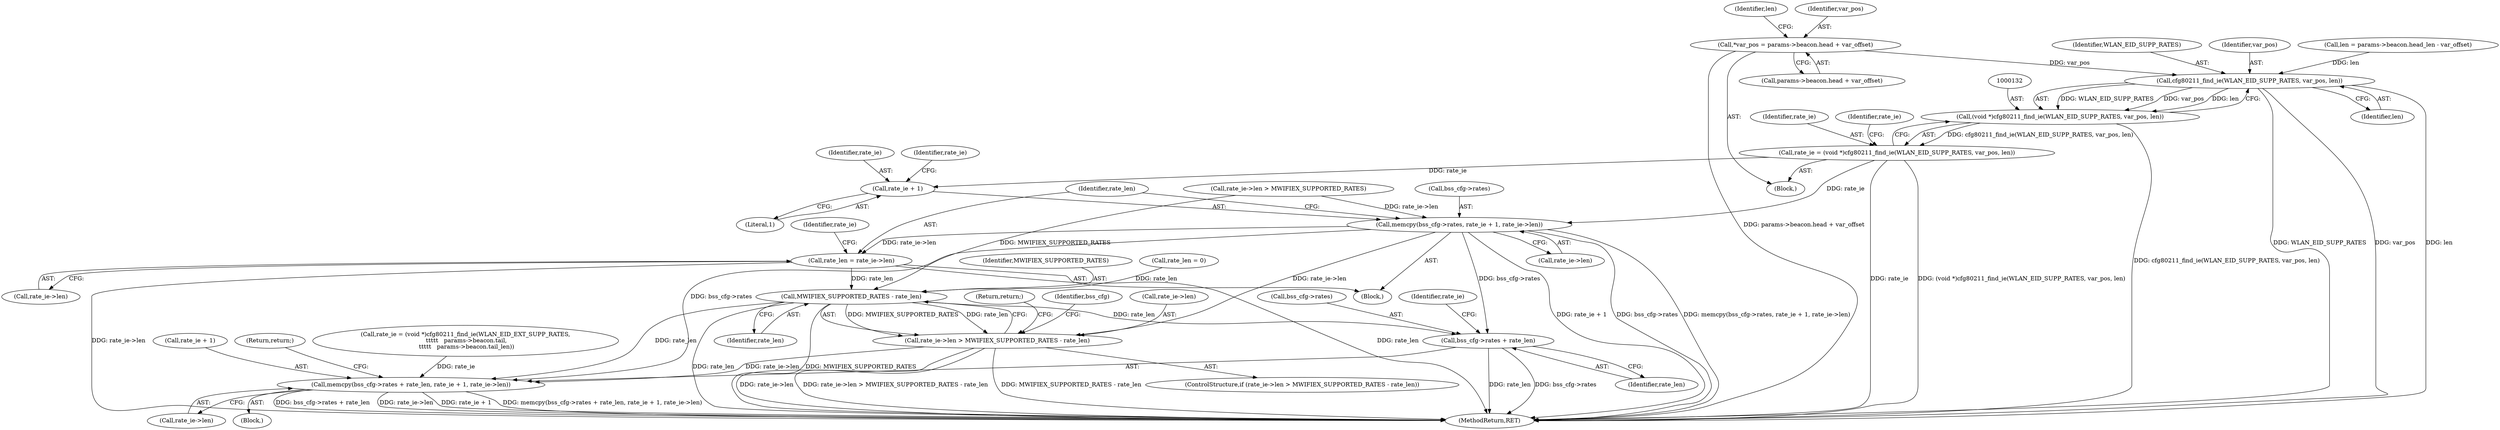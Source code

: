 digraph "0_linux_7caac62ed598a196d6ddf8d9c121e12e082cac3_0@integer" {
"1000106" [label="(Call,*var_pos = params->beacon.head + var_offset)"];
"1000133" [label="(Call,cfg80211_find_ie(WLAN_EID_SUPP_RATES, var_pos, len))"];
"1000131" [label="(Call,(void *)cfg80211_find_ie(WLAN_EID_SUPP_RATES, var_pos, len))"];
"1000129" [label="(Call,rate_ie = (void *)cfg80211_find_ie(WLAN_EID_SUPP_RATES, var_pos, len))"];
"1000147" [label="(Call,memcpy(bss_cfg->rates, rate_ie + 1, rate_ie->len))"];
"1000157" [label="(Call,rate_len = rate_ie->len)"];
"1000186" [label="(Call,MWIFIEX_SUPPORTED_RATES - rate_len)"];
"1000182" [label="(Call,rate_ie->len > MWIFIEX_SUPPORTED_RATES - rate_len)"];
"1000190" [label="(Call,memcpy(bss_cfg->rates + rate_len, rate_ie + 1, rate_ie->len))"];
"1000191" [label="(Call,bss_cfg->rates + rate_len)"];
"1000151" [label="(Call,rate_ie + 1)"];
"1000193" [label="(Identifier,bss_cfg)"];
"1000199" [label="(Call,rate_ie->len)"];
"1000183" [label="(Call,rate_ie->len)"];
"1000130" [label="(Identifier,rate_ie)"];
"1000129" [label="(Call,rate_ie = (void *)cfg80211_find_ie(WLAN_EID_SUPP_RATES, var_pos, len))"];
"1000139" [label="(Block,)"];
"1000158" [label="(Identifier,rate_len)"];
"1000163" [label="(Identifier,rate_ie)"];
"1000202" [label="(Return,return;)"];
"1000106" [label="(Call,*var_pos = params->beacon.head + var_offset)"];
"1000159" [label="(Call,rate_ie->len)"];
"1000203" [label="(MethodReturn,RET)"];
"1000162" [label="(Call,rate_ie = (void *)cfg80211_find_ie(WLAN_EID_EXT_SUPP_RATES,\n \t\t\t\t\t   params->beacon.tail,\n \t\t\t\t\t   params->beacon.tail_len))"];
"1000103" [label="(Block,)"];
"1000157" [label="(Call,rate_len = rate_ie->len)"];
"1000180" [label="(Block,)"];
"1000108" [label="(Call,params->beacon.head + var_offset)"];
"1000134" [label="(Identifier,WLAN_EID_SUPP_RATES)"];
"1000155" [label="(Identifier,rate_ie)"];
"1000189" [label="(Return,return;)"];
"1000153" [label="(Literal,1)"];
"1000126" [label="(Call,rate_len = 0)"];
"1000147" [label="(Call,memcpy(bss_cfg->rates, rate_ie + 1, rate_ie->len))"];
"1000117" [label="(Identifier,len)"];
"1000141" [label="(Call,rate_ie->len > MWIFIEX_SUPPORTED_RATES)"];
"1000186" [label="(Call,MWIFIEX_SUPPORTED_RATES - rate_len)"];
"1000135" [label="(Identifier,var_pos)"];
"1000181" [label="(ControlStructure,if (rate_ie->len > MWIFIEX_SUPPORTED_RATES - rate_len))"];
"1000136" [label="(Identifier,len)"];
"1000116" [label="(Call,len = params->beacon.head_len - var_offset)"];
"1000133" [label="(Call,cfg80211_find_ie(WLAN_EID_SUPP_RATES, var_pos, len))"];
"1000187" [label="(Identifier,MWIFIEX_SUPPORTED_RATES)"];
"1000107" [label="(Identifier,var_pos)"];
"1000191" [label="(Call,bss_cfg->rates + rate_len)"];
"1000188" [label="(Identifier,rate_len)"];
"1000196" [label="(Call,rate_ie + 1)"];
"1000192" [label="(Call,bss_cfg->rates)"];
"1000190" [label="(Call,memcpy(bss_cfg->rates + rate_len, rate_ie + 1, rate_ie->len))"];
"1000152" [label="(Identifier,rate_ie)"];
"1000138" [label="(Identifier,rate_ie)"];
"1000131" [label="(Call,(void *)cfg80211_find_ie(WLAN_EID_SUPP_RATES, var_pos, len))"];
"1000182" [label="(Call,rate_ie->len > MWIFIEX_SUPPORTED_RATES - rate_len)"];
"1000197" [label="(Identifier,rate_ie)"];
"1000195" [label="(Identifier,rate_len)"];
"1000148" [label="(Call,bss_cfg->rates)"];
"1000154" [label="(Call,rate_ie->len)"];
"1000151" [label="(Call,rate_ie + 1)"];
"1000106" -> "1000103"  [label="AST: "];
"1000106" -> "1000108"  [label="CFG: "];
"1000107" -> "1000106"  [label="AST: "];
"1000108" -> "1000106"  [label="AST: "];
"1000117" -> "1000106"  [label="CFG: "];
"1000106" -> "1000203"  [label="DDG: params->beacon.head + var_offset"];
"1000106" -> "1000133"  [label="DDG: var_pos"];
"1000133" -> "1000131"  [label="AST: "];
"1000133" -> "1000136"  [label="CFG: "];
"1000134" -> "1000133"  [label="AST: "];
"1000135" -> "1000133"  [label="AST: "];
"1000136" -> "1000133"  [label="AST: "];
"1000131" -> "1000133"  [label="CFG: "];
"1000133" -> "1000203"  [label="DDG: WLAN_EID_SUPP_RATES"];
"1000133" -> "1000203"  [label="DDG: var_pos"];
"1000133" -> "1000203"  [label="DDG: len"];
"1000133" -> "1000131"  [label="DDG: WLAN_EID_SUPP_RATES"];
"1000133" -> "1000131"  [label="DDG: var_pos"];
"1000133" -> "1000131"  [label="DDG: len"];
"1000116" -> "1000133"  [label="DDG: len"];
"1000131" -> "1000129"  [label="AST: "];
"1000132" -> "1000131"  [label="AST: "];
"1000129" -> "1000131"  [label="CFG: "];
"1000131" -> "1000203"  [label="DDG: cfg80211_find_ie(WLAN_EID_SUPP_RATES, var_pos, len)"];
"1000131" -> "1000129"  [label="DDG: cfg80211_find_ie(WLAN_EID_SUPP_RATES, var_pos, len)"];
"1000129" -> "1000103"  [label="AST: "];
"1000130" -> "1000129"  [label="AST: "];
"1000138" -> "1000129"  [label="CFG: "];
"1000129" -> "1000203"  [label="DDG: rate_ie"];
"1000129" -> "1000203"  [label="DDG: (void *)cfg80211_find_ie(WLAN_EID_SUPP_RATES, var_pos, len)"];
"1000129" -> "1000147"  [label="DDG: rate_ie"];
"1000129" -> "1000151"  [label="DDG: rate_ie"];
"1000147" -> "1000139"  [label="AST: "];
"1000147" -> "1000154"  [label="CFG: "];
"1000148" -> "1000147"  [label="AST: "];
"1000151" -> "1000147"  [label="AST: "];
"1000154" -> "1000147"  [label="AST: "];
"1000158" -> "1000147"  [label="CFG: "];
"1000147" -> "1000203"  [label="DDG: rate_ie + 1"];
"1000147" -> "1000203"  [label="DDG: bss_cfg->rates"];
"1000147" -> "1000203"  [label="DDG: memcpy(bss_cfg->rates, rate_ie + 1, rate_ie->len)"];
"1000141" -> "1000147"  [label="DDG: rate_ie->len"];
"1000147" -> "1000157"  [label="DDG: rate_ie->len"];
"1000147" -> "1000182"  [label="DDG: rate_ie->len"];
"1000147" -> "1000190"  [label="DDG: bss_cfg->rates"];
"1000147" -> "1000191"  [label="DDG: bss_cfg->rates"];
"1000157" -> "1000139"  [label="AST: "];
"1000157" -> "1000159"  [label="CFG: "];
"1000158" -> "1000157"  [label="AST: "];
"1000159" -> "1000157"  [label="AST: "];
"1000163" -> "1000157"  [label="CFG: "];
"1000157" -> "1000203"  [label="DDG: rate_ie->len"];
"1000157" -> "1000203"  [label="DDG: rate_len"];
"1000157" -> "1000186"  [label="DDG: rate_len"];
"1000186" -> "1000182"  [label="AST: "];
"1000186" -> "1000188"  [label="CFG: "];
"1000187" -> "1000186"  [label="AST: "];
"1000188" -> "1000186"  [label="AST: "];
"1000182" -> "1000186"  [label="CFG: "];
"1000186" -> "1000203"  [label="DDG: rate_len"];
"1000186" -> "1000203"  [label="DDG: MWIFIEX_SUPPORTED_RATES"];
"1000186" -> "1000182"  [label="DDG: MWIFIEX_SUPPORTED_RATES"];
"1000186" -> "1000182"  [label="DDG: rate_len"];
"1000141" -> "1000186"  [label="DDG: MWIFIEX_SUPPORTED_RATES"];
"1000126" -> "1000186"  [label="DDG: rate_len"];
"1000186" -> "1000190"  [label="DDG: rate_len"];
"1000186" -> "1000191"  [label="DDG: rate_len"];
"1000182" -> "1000181"  [label="AST: "];
"1000183" -> "1000182"  [label="AST: "];
"1000189" -> "1000182"  [label="CFG: "];
"1000193" -> "1000182"  [label="CFG: "];
"1000182" -> "1000203"  [label="DDG: rate_ie->len > MWIFIEX_SUPPORTED_RATES - rate_len"];
"1000182" -> "1000203"  [label="DDG: MWIFIEX_SUPPORTED_RATES - rate_len"];
"1000182" -> "1000203"  [label="DDG: rate_ie->len"];
"1000182" -> "1000190"  [label="DDG: rate_ie->len"];
"1000190" -> "1000180"  [label="AST: "];
"1000190" -> "1000199"  [label="CFG: "];
"1000191" -> "1000190"  [label="AST: "];
"1000196" -> "1000190"  [label="AST: "];
"1000199" -> "1000190"  [label="AST: "];
"1000202" -> "1000190"  [label="CFG: "];
"1000190" -> "1000203"  [label="DDG: memcpy(bss_cfg->rates + rate_len, rate_ie + 1, rate_ie->len)"];
"1000190" -> "1000203"  [label="DDG: bss_cfg->rates + rate_len"];
"1000190" -> "1000203"  [label="DDG: rate_ie->len"];
"1000190" -> "1000203"  [label="DDG: rate_ie + 1"];
"1000162" -> "1000190"  [label="DDG: rate_ie"];
"1000191" -> "1000195"  [label="CFG: "];
"1000192" -> "1000191"  [label="AST: "];
"1000195" -> "1000191"  [label="AST: "];
"1000197" -> "1000191"  [label="CFG: "];
"1000191" -> "1000203"  [label="DDG: rate_len"];
"1000191" -> "1000203"  [label="DDG: bss_cfg->rates"];
"1000151" -> "1000153"  [label="CFG: "];
"1000152" -> "1000151"  [label="AST: "];
"1000153" -> "1000151"  [label="AST: "];
"1000155" -> "1000151"  [label="CFG: "];
}
